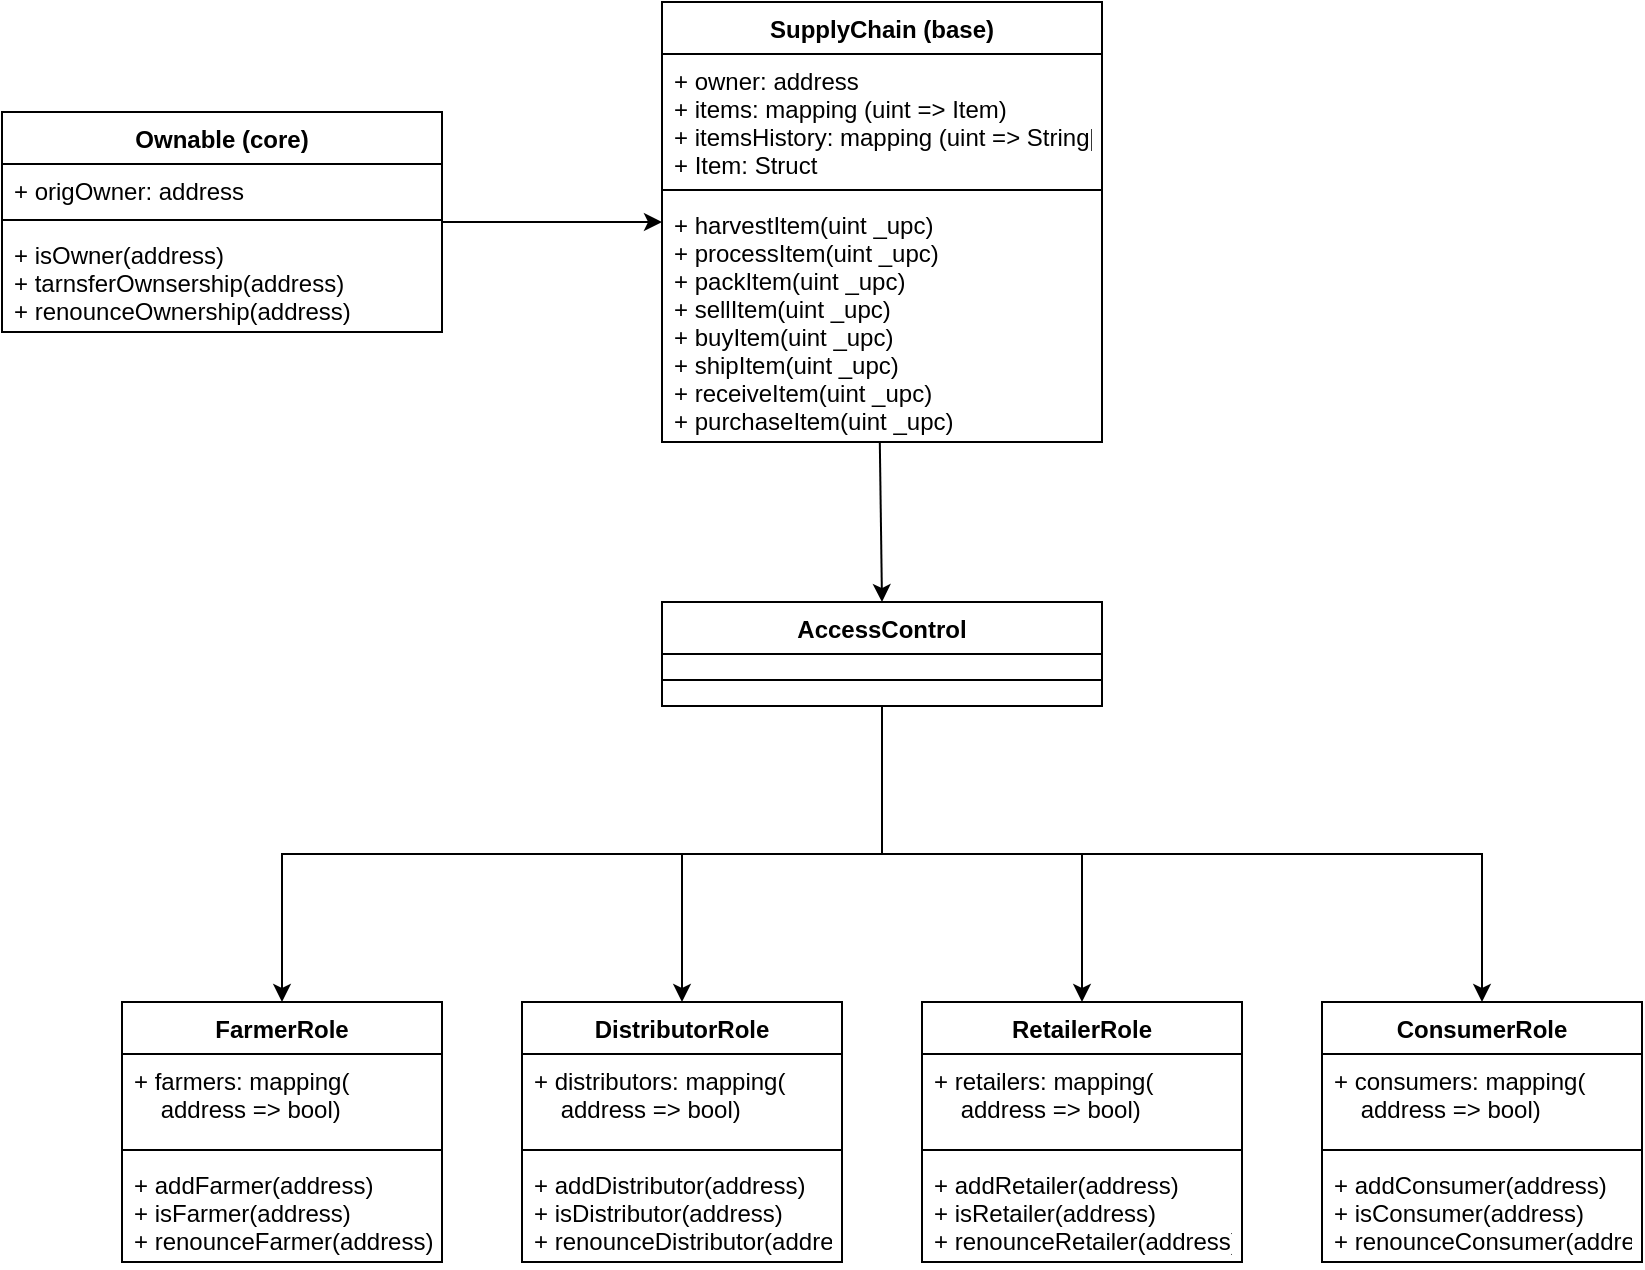 <mxfile version="17.2.4" type="device"><diagram id="F7HOKHBOPmCI4soLxBCc" name="Page-1"><mxGraphModel dx="1038" dy="1849" grid="1" gridSize="10" guides="1" tooltips="1" connect="1" arrows="1" fold="1" page="0" pageScale="1" pageWidth="850" pageHeight="1100" math="0" shadow="0"><root><mxCell id="0"/><mxCell id="1" parent="0"/><mxCell id="d6I7s2nQRqGf5kH71Lv9-2" value="" style="edgeStyle=orthogonalEdgeStyle;rounded=0;orthogonalLoop=1;jettySize=auto;html=1;entryX=0.5;entryY=0;entryDx=0;entryDy=0;" edge="1" parent="1" source="GlX1LkdkwzPPr1TsUhPd-1" target="pjWxMRkLBPMs0P-WF4sW-9"><mxGeometry relative="1" as="geometry"/></mxCell><mxCell id="GlX1LkdkwzPPr1TsUhPd-1" value="AccessControl" style="swimlane;fontStyle=1;align=center;verticalAlign=top;childLayout=stackLayout;horizontal=1;startSize=26;horizontalStack=0;resizeParent=1;resizeParentMax=0;resizeLast=0;collapsible=1;marginBottom=0;" parent="1" vertex="1"><mxGeometry x="610" y="-710" width="220" height="52" as="geometry"/></mxCell><mxCell id="GlX1LkdkwzPPr1TsUhPd-3" value="" style="line;strokeWidth=1;fillColor=none;align=left;verticalAlign=middle;spacingTop=-1;spacingLeft=3;spacingRight=3;rotatable=0;labelPosition=right;points=[];portConstraint=eastwest;" parent="GlX1LkdkwzPPr1TsUhPd-1" vertex="1"><mxGeometry y="26" width="220" height="26" as="geometry"/></mxCell><mxCell id="pjWxMRkLBPMs0P-WF4sW-1" value="FarmerRole" style="swimlane;fontStyle=1;align=center;verticalAlign=top;childLayout=stackLayout;horizontal=1;startSize=26;horizontalStack=0;resizeParent=1;resizeParentMax=0;resizeLast=0;collapsible=1;marginBottom=0;" parent="1" vertex="1"><mxGeometry x="340" y="-510" width="160" height="130" as="geometry"/></mxCell><mxCell id="pjWxMRkLBPMs0P-WF4sW-2" value="+ farmers: mapping( &#10;    address =&gt; bool)" style="text;strokeColor=none;fillColor=none;align=left;verticalAlign=top;spacingLeft=4;spacingRight=4;overflow=hidden;rotatable=0;points=[[0,0.5],[1,0.5]];portConstraint=eastwest;" parent="pjWxMRkLBPMs0P-WF4sW-1" vertex="1"><mxGeometry y="26" width="160" height="44" as="geometry"/></mxCell><mxCell id="pjWxMRkLBPMs0P-WF4sW-3" value="" style="line;strokeWidth=1;fillColor=none;align=left;verticalAlign=middle;spacingTop=-1;spacingLeft=3;spacingRight=3;rotatable=0;labelPosition=right;points=[];portConstraint=eastwest;" parent="pjWxMRkLBPMs0P-WF4sW-1" vertex="1"><mxGeometry y="70" width="160" height="8" as="geometry"/></mxCell><mxCell id="pjWxMRkLBPMs0P-WF4sW-4" value="+ addFarmer(address)&#10;+ isFarmer(address)&#10;+ renounceFarmer(address)" style="text;strokeColor=none;fillColor=none;align=left;verticalAlign=top;spacingLeft=4;spacingRight=4;overflow=hidden;rotatable=0;points=[[0,0.5],[1,0.5]];portConstraint=eastwest;" parent="pjWxMRkLBPMs0P-WF4sW-1" vertex="1"><mxGeometry y="78" width="160" height="52" as="geometry"/></mxCell><mxCell id="pjWxMRkLBPMs0P-WF4sW-5" value="DistributorRole" style="swimlane;fontStyle=1;align=center;verticalAlign=top;childLayout=stackLayout;horizontal=1;startSize=26;horizontalStack=0;resizeParent=1;resizeParentMax=0;resizeLast=0;collapsible=1;marginBottom=0;" parent="1" vertex="1"><mxGeometry x="540" y="-510" width="160" height="130" as="geometry"/></mxCell><mxCell id="pjWxMRkLBPMs0P-WF4sW-6" value="+ distributors: mapping(&#10;    address =&gt; bool)" style="text;strokeColor=none;fillColor=none;align=left;verticalAlign=top;spacingLeft=4;spacingRight=4;overflow=hidden;rotatable=0;points=[[0,0.5],[1,0.5]];portConstraint=eastwest;" parent="pjWxMRkLBPMs0P-WF4sW-5" vertex="1"><mxGeometry y="26" width="160" height="44" as="geometry"/></mxCell><mxCell id="pjWxMRkLBPMs0P-WF4sW-7" value="" style="line;strokeWidth=1;fillColor=none;align=left;verticalAlign=middle;spacingTop=-1;spacingLeft=3;spacingRight=3;rotatable=0;labelPosition=right;points=[];portConstraint=eastwest;" parent="pjWxMRkLBPMs0P-WF4sW-5" vertex="1"><mxGeometry y="70" width="160" height="8" as="geometry"/></mxCell><mxCell id="pjWxMRkLBPMs0P-WF4sW-8" value="+ addDistributor(address)&#10;+ isDistributor(address)&#10;+ renounceDistributor(address)" style="text;strokeColor=none;fillColor=none;align=left;verticalAlign=top;spacingLeft=4;spacingRight=4;overflow=hidden;rotatable=0;points=[[0,0.5],[1,0.5]];portConstraint=eastwest;" parent="pjWxMRkLBPMs0P-WF4sW-5" vertex="1"><mxGeometry y="78" width="160" height="52" as="geometry"/></mxCell><mxCell id="pjWxMRkLBPMs0P-WF4sW-9" value="RetailerRole" style="swimlane;fontStyle=1;align=center;verticalAlign=top;childLayout=stackLayout;horizontal=1;startSize=26;horizontalStack=0;resizeParent=1;resizeParentMax=0;resizeLast=0;collapsible=1;marginBottom=0;" parent="1" vertex="1"><mxGeometry x="740" y="-510" width="160" height="130" as="geometry"/></mxCell><mxCell id="pjWxMRkLBPMs0P-WF4sW-10" value="+ retailers: mapping(&#10;    address =&gt; bool)" style="text;strokeColor=none;fillColor=none;align=left;verticalAlign=top;spacingLeft=4;spacingRight=4;overflow=hidden;rotatable=0;points=[[0,0.5],[1,0.5]];portConstraint=eastwest;" parent="pjWxMRkLBPMs0P-WF4sW-9" vertex="1"><mxGeometry y="26" width="160" height="44" as="geometry"/></mxCell><mxCell id="pjWxMRkLBPMs0P-WF4sW-11" value="" style="line;strokeWidth=1;fillColor=none;align=left;verticalAlign=middle;spacingTop=-1;spacingLeft=3;spacingRight=3;rotatable=0;labelPosition=right;points=[];portConstraint=eastwest;" parent="pjWxMRkLBPMs0P-WF4sW-9" vertex="1"><mxGeometry y="70" width="160" height="8" as="geometry"/></mxCell><mxCell id="pjWxMRkLBPMs0P-WF4sW-12" value="+ addRetailer(address)&#10;+ isRetailer(address)&#10;+ renounceRetailer(address)" style="text;strokeColor=none;fillColor=none;align=left;verticalAlign=top;spacingLeft=4;spacingRight=4;overflow=hidden;rotatable=0;points=[[0,0.5],[1,0.5]];portConstraint=eastwest;" parent="pjWxMRkLBPMs0P-WF4sW-9" vertex="1"><mxGeometry y="78" width="160" height="52" as="geometry"/></mxCell><mxCell id="pjWxMRkLBPMs0P-WF4sW-13" value="ConsumerRole" style="swimlane;fontStyle=1;align=center;verticalAlign=top;childLayout=stackLayout;horizontal=1;startSize=26;horizontalStack=0;resizeParent=1;resizeParentMax=0;resizeLast=0;collapsible=1;marginBottom=0;" parent="1" vertex="1"><mxGeometry x="940" y="-510" width="160" height="130" as="geometry"/></mxCell><mxCell id="pjWxMRkLBPMs0P-WF4sW-14" value="+ consumers: mapping(&#10;    address =&gt; bool)" style="text;strokeColor=none;fillColor=none;align=left;verticalAlign=top;spacingLeft=4;spacingRight=4;overflow=hidden;rotatable=0;points=[[0,0.5],[1,0.5]];portConstraint=eastwest;" parent="pjWxMRkLBPMs0P-WF4sW-13" vertex="1"><mxGeometry y="26" width="160" height="44" as="geometry"/></mxCell><mxCell id="pjWxMRkLBPMs0P-WF4sW-15" value="" style="line;strokeWidth=1;fillColor=none;align=left;verticalAlign=middle;spacingTop=-1;spacingLeft=3;spacingRight=3;rotatable=0;labelPosition=right;points=[];portConstraint=eastwest;" parent="pjWxMRkLBPMs0P-WF4sW-13" vertex="1"><mxGeometry y="70" width="160" height="8" as="geometry"/></mxCell><mxCell id="pjWxMRkLBPMs0P-WF4sW-16" value="+ addConsumer(address)&#10;+ isConsumer(address)&#10;+ renounceConsumer(address)" style="text;strokeColor=none;fillColor=none;align=left;verticalAlign=top;spacingLeft=4;spacingRight=4;overflow=hidden;rotatable=0;points=[[0,0.5],[1,0.5]];portConstraint=eastwest;" parent="pjWxMRkLBPMs0P-WF4sW-13" vertex="1"><mxGeometry y="78" width="160" height="52" as="geometry"/></mxCell><mxCell id="d6I7s2nQRqGf5kH71Lv9-3" value="" style="edgeStyle=orthogonalEdgeStyle;rounded=0;orthogonalLoop=1;jettySize=auto;html=1;entryX=0.5;entryY=0;entryDx=0;entryDy=0;exitX=0.5;exitY=1;exitDx=0;exitDy=0;" edge="1" parent="1" source="GlX1LkdkwzPPr1TsUhPd-1" target="pjWxMRkLBPMs0P-WF4sW-5"><mxGeometry relative="1" as="geometry"><mxPoint x="720" y="-586" as="sourcePoint"/><mxPoint x="830" y="-500" as="targetPoint"/></mxGeometry></mxCell><mxCell id="d6I7s2nQRqGf5kH71Lv9-4" value="" style="edgeStyle=orthogonalEdgeStyle;rounded=0;orthogonalLoop=1;jettySize=auto;html=1;entryX=0.5;entryY=0;entryDx=0;entryDy=0;exitX=0.5;exitY=1;exitDx=0;exitDy=0;" edge="1" parent="1" source="GlX1LkdkwzPPr1TsUhPd-1" target="pjWxMRkLBPMs0P-WF4sW-1"><mxGeometry relative="1" as="geometry"><mxPoint x="590" y="-640" as="sourcePoint"/><mxPoint x="630" y="-500" as="targetPoint"/></mxGeometry></mxCell><mxCell id="d6I7s2nQRqGf5kH71Lv9-5" value="" style="edgeStyle=orthogonalEdgeStyle;rounded=0;orthogonalLoop=1;jettySize=auto;html=1;entryX=0.5;entryY=0;entryDx=0;entryDy=0;exitX=0.5;exitY=1;exitDx=0;exitDy=0;" edge="1" parent="1" source="GlX1LkdkwzPPr1TsUhPd-1" target="pjWxMRkLBPMs0P-WF4sW-13"><mxGeometry relative="1" as="geometry"><mxPoint x="880" y="-540" as="sourcePoint"/><mxPoint x="830" y="-500" as="targetPoint"/></mxGeometry></mxCell><mxCell id="d6I7s2nQRqGf5kH71Lv9-11" value="Ownable (core)" style="swimlane;fontStyle=1;align=center;verticalAlign=top;childLayout=stackLayout;horizontal=1;startSize=26;horizontalStack=0;resizeParent=1;resizeParentMax=0;resizeLast=0;collapsible=1;marginBottom=0;" vertex="1" parent="1"><mxGeometry x="280" y="-955" width="220" height="110" as="geometry"/></mxCell><mxCell id="d6I7s2nQRqGf5kH71Lv9-12" value="+ origOwner: address" style="text;strokeColor=none;fillColor=none;align=left;verticalAlign=top;spacingLeft=4;spacingRight=4;overflow=hidden;rotatable=0;points=[[0,0.5],[1,0.5]];portConstraint=eastwest;" vertex="1" parent="d6I7s2nQRqGf5kH71Lv9-11"><mxGeometry y="26" width="220" height="24" as="geometry"/></mxCell><mxCell id="d6I7s2nQRqGf5kH71Lv9-13" value="" style="line;strokeWidth=1;fillColor=none;align=left;verticalAlign=middle;spacingTop=-1;spacingLeft=3;spacingRight=3;rotatable=0;labelPosition=right;points=[];portConstraint=eastwest;" vertex="1" parent="d6I7s2nQRqGf5kH71Lv9-11"><mxGeometry y="50" width="220" height="8" as="geometry"/></mxCell><mxCell id="d6I7s2nQRqGf5kH71Lv9-14" value="+ isOwner(address)&#10;+ tarnsferOwnsership(address)&#10;+ renounceOwnership(address)" style="text;strokeColor=none;fillColor=none;align=left;verticalAlign=top;spacingLeft=4;spacingRight=4;overflow=hidden;rotatable=0;points=[[0,0.5],[1,0.5]];portConstraint=eastwest;" vertex="1" parent="d6I7s2nQRqGf5kH71Lv9-11"><mxGeometry y="58" width="220" height="52" as="geometry"/></mxCell><mxCell id="d6I7s2nQRqGf5kH71Lv9-15" value="SupplyChain (base)" style="swimlane;fontStyle=1;align=center;verticalAlign=top;childLayout=stackLayout;horizontal=1;startSize=26;horizontalStack=0;resizeParent=1;resizeParentMax=0;resizeLast=0;collapsible=1;marginBottom=0;" vertex="1" parent="1"><mxGeometry x="610" y="-1010" width="220" height="220" as="geometry"/></mxCell><mxCell id="d6I7s2nQRqGf5kH71Lv9-16" value="+ owner: address&#10;+ items: mapping (uint =&gt; Item)&#10;+ itemsHistory: mapping (uint =&gt; String[])&#10;+ Item: Struct&#10;" style="text;strokeColor=none;fillColor=none;align=left;verticalAlign=top;spacingLeft=4;spacingRight=4;overflow=hidden;rotatable=0;points=[[0,0.5],[1,0.5]];portConstraint=eastwest;" vertex="1" parent="d6I7s2nQRqGf5kH71Lv9-15"><mxGeometry y="26" width="220" height="64" as="geometry"/></mxCell><mxCell id="d6I7s2nQRqGf5kH71Lv9-17" value="" style="line;strokeWidth=1;fillColor=none;align=left;verticalAlign=middle;spacingTop=-1;spacingLeft=3;spacingRight=3;rotatable=0;labelPosition=right;points=[];portConstraint=eastwest;" vertex="1" parent="d6I7s2nQRqGf5kH71Lv9-15"><mxGeometry y="90" width="220" height="8" as="geometry"/></mxCell><mxCell id="d6I7s2nQRqGf5kH71Lv9-18" value="+ harvestItem(uint _upc)&#10;+ processItem(uint _upc)&#10;+ packItem(uint _upc)&#10;+ sellItem(uint _upc)&#10;+ buyItem(uint _upc)&#10;+ shipItem(uint _upc)&#10;+ receiveItem(uint _upc)&#10;+ purchaseItem(uint _upc)" style="text;strokeColor=none;fillColor=none;align=left;verticalAlign=top;spacingLeft=4;spacingRight=4;overflow=hidden;rotatable=0;points=[[0,0.5],[1,0.5]];portConstraint=eastwest;" vertex="1" parent="d6I7s2nQRqGf5kH71Lv9-15"><mxGeometry y="98" width="220" height="122" as="geometry"/></mxCell><mxCell id="d6I7s2nQRqGf5kH71Lv9-20" value="" style="endArrow=classic;html=1;rounded=0;entryX=0.5;entryY=0;entryDx=0;entryDy=0;exitX=0.495;exitY=0.997;exitDx=0;exitDy=0;exitPerimeter=0;" edge="1" parent="1" source="d6I7s2nQRqGf5kH71Lv9-18" target="GlX1LkdkwzPPr1TsUhPd-1"><mxGeometry width="50" height="50" relative="1" as="geometry"><mxPoint x="700" y="-770" as="sourcePoint"/><mxPoint x="750" y="-820" as="targetPoint"/></mxGeometry></mxCell><mxCell id="d6I7s2nQRqGf5kH71Lv9-21" value="" style="endArrow=classic;html=1;rounded=0;" edge="1" parent="1"><mxGeometry width="50" height="50" relative="1" as="geometry"><mxPoint x="500" y="-900" as="sourcePoint"/><mxPoint x="610" y="-900" as="targetPoint"/></mxGeometry></mxCell></root></mxGraphModel></diagram></mxfile>